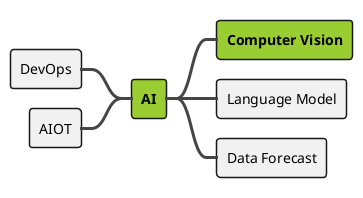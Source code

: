 @startmindmap

!theme toy
Skinparam sequenceArrowThickness 3
skinparam ParticipantPadding 7
skinparam BoxPadding 10
skinparam actorStyle awesome
skinparam LegendBorderThickness 3
skinparam backgroundColor transparent



+[#yellowgreen] **AI**
-- DevOps
-- AIOT
++[#yellowgreen] **Computer Vision**
++ Language Model
++ Data Forecast
@endmindmap